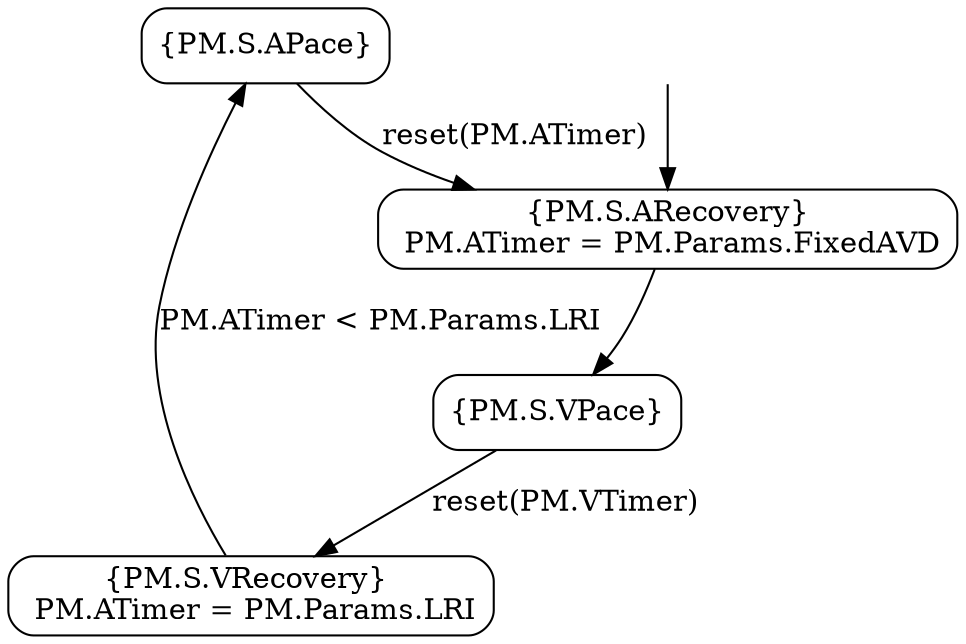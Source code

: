 digraph{
  splines=true;
  sep="+25,25";
overlap=scalexy;
nodesep=0.6;
	node [style=rounded shape=box];

  1 [label="{PM.S.APace}"];
  2 [label="{PM.S.ARecovery}\n PM.ATimer = PM.Params.FixedAVD"];
  3 [label="{PM.S.VPace}"];
  4 [label="{PM.S.VRecovery} \n PM.ATimer = PM.Params.LRI"];
  hidden [style=invis];

  hidden -> 2;
  1 -> 2 [label="reset(PM.ATimer)"];
  3 -> 4 [label="reset(PM.VTimer)"];
  2 -> 3 
4 -> 1 [label="PM.ATimer < PM.Params.LRI"];

}
